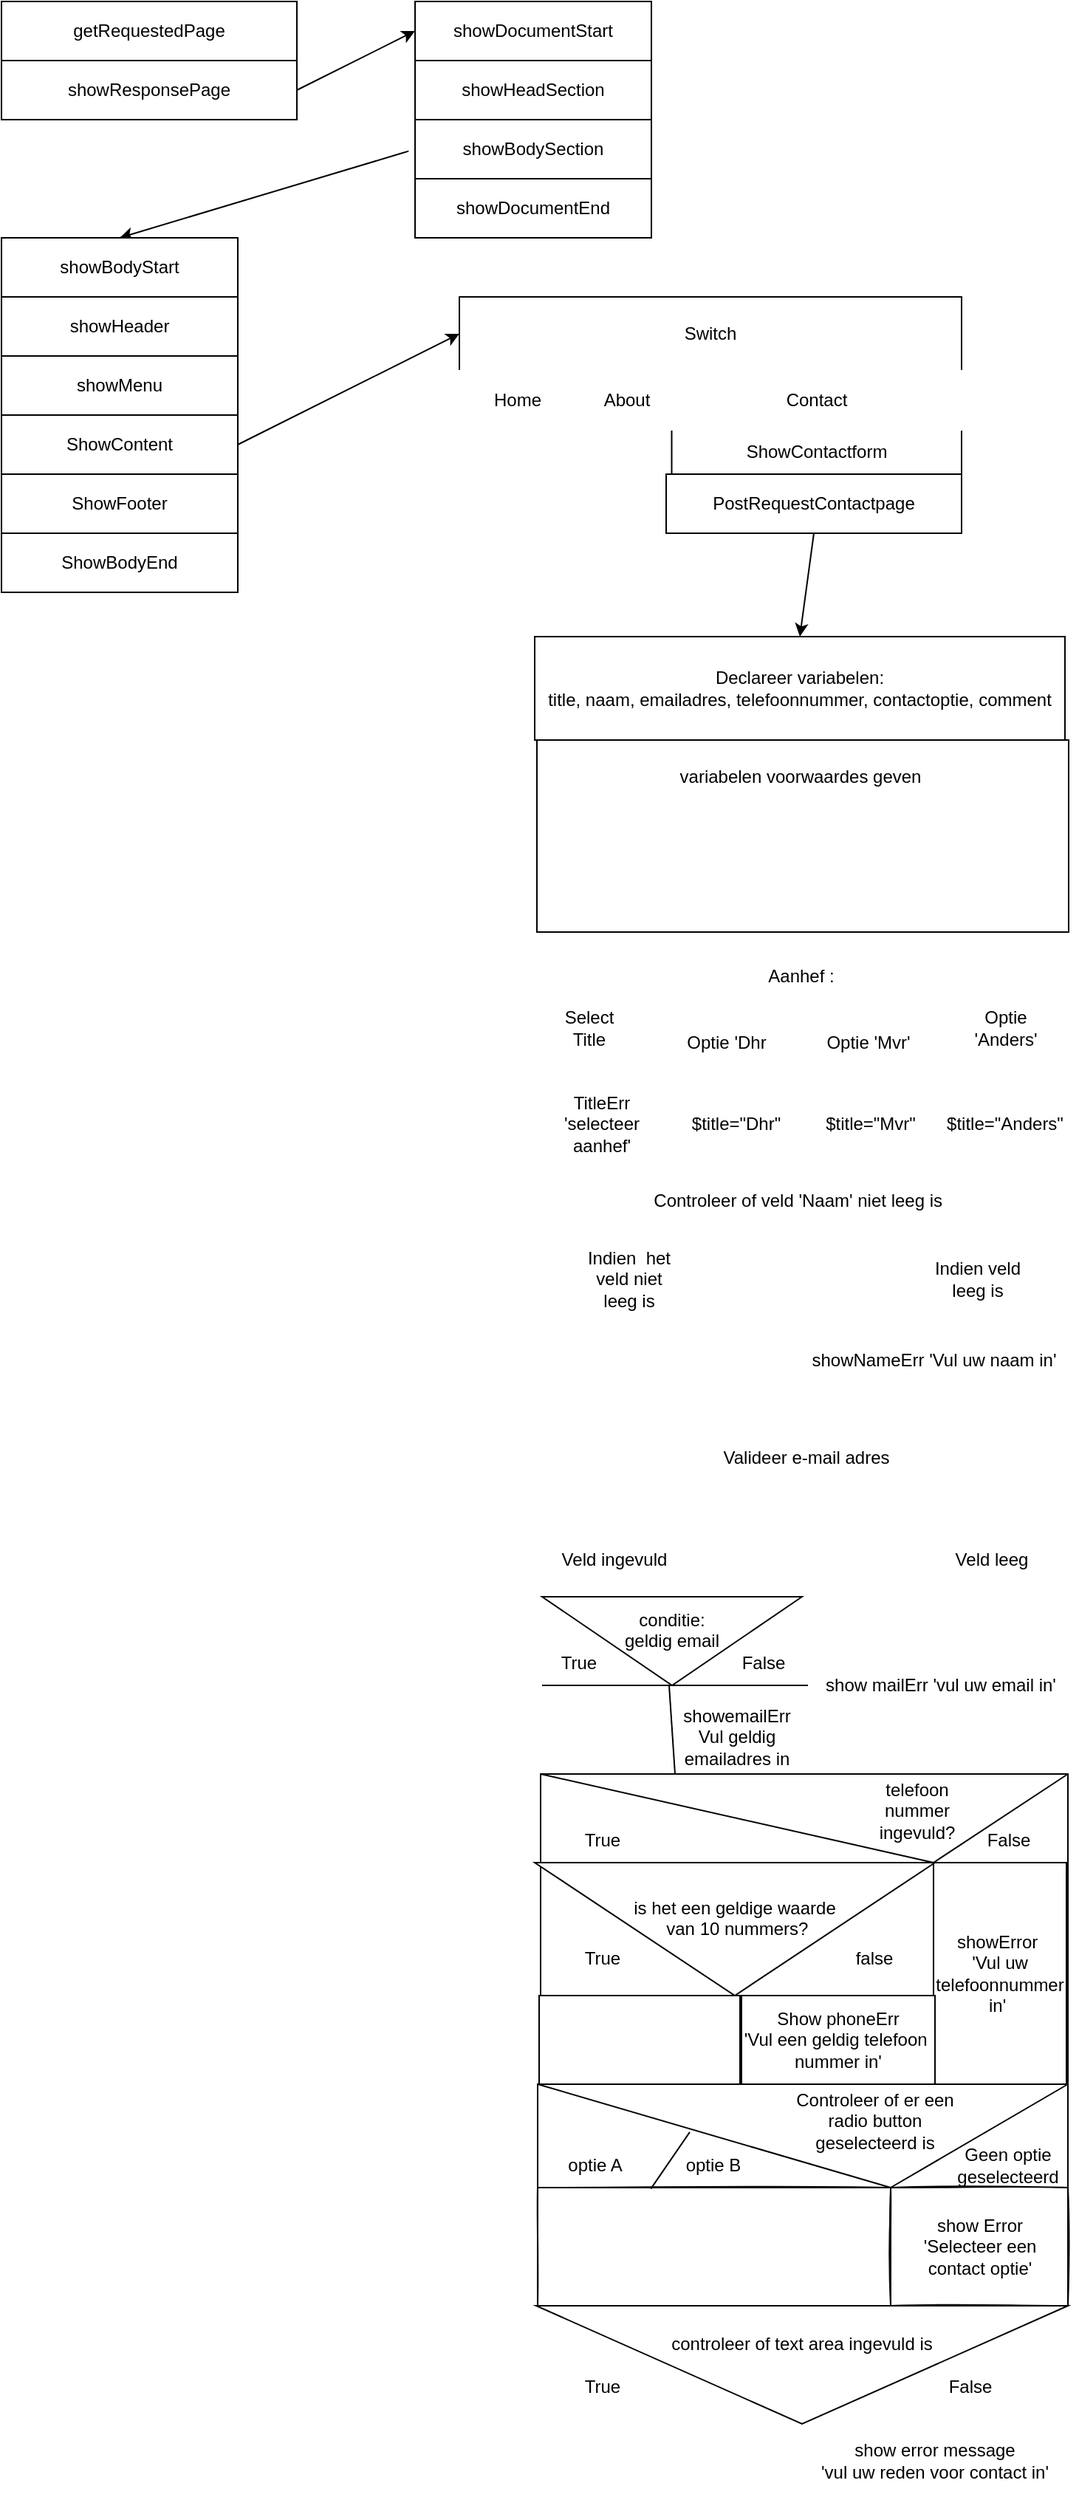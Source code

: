 <mxfile>
    <diagram id="DZi1uJbbmgiSh4G_eWgV" name="Page-1">
        <mxGraphModel dx="832" dy="576" grid="1" gridSize="10" guides="1" tooltips="1" connect="1" arrows="1" fold="1" page="1" pageScale="1" pageWidth="850" pageHeight="1100" math="0" shadow="0">
            <root>
                <mxCell id="0"/>
                <mxCell id="1" parent="0"/>
                <mxCell id="2" value="getRequestedPage" style="rounded=0;whiteSpace=wrap;html=1;" parent="1" vertex="1">
                    <mxGeometry x="40" y="40" width="200" height="40" as="geometry"/>
                </mxCell>
                <mxCell id="3" value="showResponsePage" style="rounded=0;whiteSpace=wrap;html=1;" parent="1" vertex="1">
                    <mxGeometry x="40" y="80" width="200" height="40" as="geometry"/>
                </mxCell>
                <mxCell id="4" value="" style="endArrow=classic;html=1;exitX=1;exitY=0.5;exitDx=0;exitDy=0;entryX=0;entryY=0.5;entryDx=0;entryDy=0;" parent="1" source="3" target="5" edge="1">
                    <mxGeometry width="50" height="50" relative="1" as="geometry">
                        <mxPoint x="360" y="320" as="sourcePoint"/>
                        <mxPoint x="360" y="60" as="targetPoint"/>
                    </mxGeometry>
                </mxCell>
                <mxCell id="5" value="showDocumentStart" style="rounded=0;whiteSpace=wrap;html=1;" parent="1" vertex="1">
                    <mxGeometry x="320" y="40" width="160" height="40" as="geometry"/>
                </mxCell>
                <mxCell id="6" value="showHeadSection" style="rounded=0;whiteSpace=wrap;html=1;" parent="1" vertex="1">
                    <mxGeometry x="320" y="80" width="160" height="40" as="geometry"/>
                </mxCell>
                <mxCell id="7" value="showBodySection" style="rounded=0;whiteSpace=wrap;html=1;" parent="1" vertex="1">
                    <mxGeometry x="320" y="120" width="160" height="40" as="geometry"/>
                </mxCell>
                <mxCell id="8" value="showDocumentEnd" style="rounded=0;whiteSpace=wrap;html=1;" parent="1" vertex="1">
                    <mxGeometry x="320" y="160" width="160" height="40" as="geometry"/>
                </mxCell>
                <mxCell id="9" value="" style="endArrow=classic;html=1;entryX=0.5;entryY=0;entryDx=0;entryDy=0;" parent="1" target="10" edge="1">
                    <mxGeometry width="50" height="50" relative="1" as="geometry">
                        <mxPoint x="120" y="200" as="sourcePoint"/>
                        <mxPoint x="410" y="270" as="targetPoint"/>
                        <Array as="points">
                            <mxPoint x="320" y="140"/>
                        </Array>
                    </mxGeometry>
                </mxCell>
                <mxCell id="10" value="showBodyStart" style="rounded=0;whiteSpace=wrap;html=1;" parent="1" vertex="1">
                    <mxGeometry x="40" y="200" width="160" height="40" as="geometry"/>
                </mxCell>
                <mxCell id="11" value="showHeader" style="rounded=0;whiteSpace=wrap;html=1;" parent="1" vertex="1">
                    <mxGeometry x="40" y="240" width="160" height="40" as="geometry"/>
                </mxCell>
                <mxCell id="12" value="showMenu" style="rounded=0;whiteSpace=wrap;html=1;" parent="1" vertex="1">
                    <mxGeometry x="40" y="280" width="160" height="40" as="geometry"/>
                </mxCell>
                <mxCell id="13" value="ShowContent" style="rounded=0;whiteSpace=wrap;html=1;" parent="1" vertex="1">
                    <mxGeometry x="40" y="320" width="160" height="40" as="geometry"/>
                </mxCell>
                <mxCell id="14" value="ShowFooter" style="rounded=0;whiteSpace=wrap;html=1;" parent="1" vertex="1">
                    <mxGeometry x="40" y="360" width="160" height="40" as="geometry"/>
                </mxCell>
                <mxCell id="15" value="ShowBodyEnd" style="rounded=0;whiteSpace=wrap;html=1;" parent="1" vertex="1">
                    <mxGeometry x="40" y="400" width="160" height="40" as="geometry"/>
                </mxCell>
                <mxCell id="16" value="" style="endArrow=classic;html=1;exitX=1;exitY=0.5;exitDx=0;exitDy=0;entryX=0;entryY=0.5;entryDx=0;entryDy=0;" parent="1" source="13" target="17" edge="1">
                    <mxGeometry width="50" height="50" relative="1" as="geometry">
                        <mxPoint x="360" y="320" as="sourcePoint"/>
                        <mxPoint x="410" y="270" as="targetPoint"/>
                    </mxGeometry>
                </mxCell>
                <mxCell id="17" value="Switch" style="rounded=0;whiteSpace=wrap;html=1;" parent="1" vertex="1">
                    <mxGeometry x="350" y="240" width="340" height="50" as="geometry"/>
                </mxCell>
                <mxCell id="34" value="ShowContactform" style="rounded=0;whiteSpace=wrap;html=1;" parent="1" vertex="1">
                    <mxGeometry x="493.75" y="330" width="196.25" height="30" as="geometry"/>
                </mxCell>
                <mxCell id="35" value="PostRequestContactpage" style="rounded=0;whiteSpace=wrap;html=1;" parent="1" vertex="1">
                    <mxGeometry x="490" y="360" width="200" height="40" as="geometry"/>
                </mxCell>
                <mxCell id="36" value="" style="endArrow=classic;html=1;exitX=0.5;exitY=1;exitDx=0;exitDy=0;entryX=0.5;entryY=0;entryDx=0;entryDy=0;" parent="1" source="35" target="206" edge="1">
                    <mxGeometry width="50" height="50" relative="1" as="geometry">
                        <mxPoint x="641.25" y="461" as="sourcePoint"/>
                        <mxPoint x="520" y="460" as="targetPoint"/>
                    </mxGeometry>
                </mxCell>
                <mxCell id="75" value="" style="html=1;labelBorderColor=default;align=center;verticalAlign=middle;whiteSpace=wrap;strokeColor=#FFFFFF;" parent="1" vertex="1">
                    <mxGeometry x="404" y="670" width="360" height="100" as="geometry"/>
                </mxCell>
                <mxCell id="77" value="Optie 'Dhr" style="text;strokeColor=#FFFFFF;align=center;fillColor=none;html=1;verticalAlign=middle;whiteSpace=wrap;rounded=0;labelBorderColor=none;opacity=0;" parent="1" vertex="1">
                    <mxGeometry x="501" y="730" width="60" height="30" as="geometry"/>
                </mxCell>
                <mxCell id="78" value="Optie 'Mvr'" style="text;strokeColor=#FFFFFF;align=center;fillColor=none;html=1;verticalAlign=middle;whiteSpace=wrap;rounded=0;labelBorderColor=none;opacity=0;" parent="1" vertex="1">
                    <mxGeometry x="597" y="730" width="60" height="30" as="geometry"/>
                </mxCell>
                <mxCell id="79" value="" style="edgeStyle=none;html=1;strokeColor=#FFFFFF;" parent="1" target="82" edge="1">
                    <mxGeometry relative="1" as="geometry">
                        <mxPoint x="581.312" y="830" as="sourcePoint"/>
                    </mxGeometry>
                </mxCell>
                <mxCell id="81" value="" style="rounded=0;whiteSpace=wrap;html=1;labelBorderColor=default;strokeColor=#FFFFFF;" parent="1" vertex="1">
                    <mxGeometry x="401" y="830" width="361" height="100" as="geometry"/>
                </mxCell>
                <mxCell id="82" value="&lt;font style=&quot;font-size: 12px;&quot;&gt;Controleer of veld&lt;/font&gt;&amp;nbsp;'Naam' niet leeg is&amp;nbsp;&lt;br&gt;" style="triangle;whiteSpace=wrap;html=1;labelBorderColor=none;strokeColor=#FFFFFF;direction=south;spacingTop=-57;" parent="1" vertex="1">
                    <mxGeometry x="401" y="830" width="360" height="100" as="geometry"/>
                </mxCell>
                <mxCell id="83" value="Indien&amp;nbsp; het veld niet leeg is" style="text;strokeColor=#FFFFFF;align=center;fillColor=none;html=1;verticalAlign=middle;whiteSpace=wrap;rounded=0;labelBorderColor=none;fontSize=12;opacity=0;" parent="1" vertex="1">
                    <mxGeometry x="429" y="887.5" width="72" height="35" as="geometry"/>
                </mxCell>
                <mxCell id="84" value="Indien veld leeg is" style="text;strokeColor=#FFFFFF;align=center;fillColor=none;html=1;verticalAlign=middle;whiteSpace=wrap;rounded=0;labelBorderColor=none;fontSize=12;opacity=0;" parent="1" vertex="1">
                    <mxGeometry x="661" y="880" width="80" height="50" as="geometry"/>
                </mxCell>
                <mxCell id="85" value="" style="rounded=0;whiteSpace=wrap;html=1;labelBorderColor=none;strokeColor=#FFFFFF;fontSize=12;" parent="1" vertex="1">
                    <mxGeometry x="401" y="930" width="181" height="60" as="geometry"/>
                </mxCell>
                <mxCell id="87" value="" style="rounded=0;whiteSpace=wrap;html=1;labelBorderColor=default;strokeColor=#FFFFFF;fontSize=12;" parent="1" vertex="1">
                    <mxGeometry x="407" y="990" width="361" height="130" as="geometry"/>
                </mxCell>
                <mxCell id="88" value="Valideer e-mail adres" style="triangle;whiteSpace=wrap;html=1;labelBorderColor=none;strokeColor=#FFFFFF;fontSize=12;direction=south;spacingTop=-59;" parent="1" vertex="1">
                    <mxGeometry x="405" y="990" width="360" height="130" as="geometry"/>
                </mxCell>
                <mxCell id="89" value="Veld ingevuld" style="text;strokeColor=#FFFFFF;align=center;fillColor=none;html=1;verticalAlign=middle;whiteSpace=wrap;rounded=0;labelBorderColor=none;fontSize=12;opacity=0;" parent="1" vertex="1">
                    <mxGeometry x="406" y="1070" width="98" height="50" as="geometry"/>
                </mxCell>
                <mxCell id="90" value="Veld leeg" style="text;strokeColor=#FFFFFF;align=center;fillColor=none;html=1;verticalAlign=middle;whiteSpace=wrap;rounded=0;labelBorderColor=none;fontSize=12;opacity=0;" parent="1" vertex="1">
                    <mxGeometry x="654" y="1070" width="113" height="50" as="geometry"/>
                </mxCell>
                <mxCell id="91" value="" style="rounded=0;whiteSpace=wrap;html=1;labelBorderColor=none;strokeColor=#FFFFFF;fontSize=12;" parent="1" vertex="1">
                    <mxGeometry x="406" y="1120" width="180" height="120" as="geometry"/>
                </mxCell>
                <mxCell id="92" value="show mailErr 'vul uw email in'" style="rounded=0;whiteSpace=wrap;html=1;labelBorderColor=none;strokeColor=#FFFFFF;fontSize=12;" parent="1" vertex="1">
                    <mxGeometry x="586" y="1120" width="180" height="120" as="geometry"/>
                </mxCell>
                <mxCell id="95" value="Bevat 10 getallen" style="text;strokeColor=#FFFFFF;align=center;fillColor=none;html=1;verticalAlign=middle;whiteSpace=wrap;rounded=0;labelBorderColor=none;fontSize=12;opacity=0;" parent="1" vertex="1">
                    <mxGeometry x="405" y="1420" width="60" height="30" as="geometry"/>
                </mxCell>
                <mxCell id="104" value="" style="rounded=0;whiteSpace=wrap;html=1;labelBorderColor=none;strokeColor=#FFFFFF;fontSize=12;" parent="1" vertex="1">
                    <mxGeometry x="403" y="1600" width="360" height="80" as="geometry"/>
                </mxCell>
                <mxCell id="105" value="" style="rounded=0;whiteSpace=wrap;html=1;labelBorderColor=none;strokeColor=#FFFFFF;fontSize=12;" parent="1" vertex="1">
                    <mxGeometry x="403" y="1680" width="360" height="50" as="geometry"/>
                </mxCell>
                <mxCell id="107" value="" style="rounded=0;whiteSpace=wrap;html=1;strokeColor=#FFFFFF;" parent="1" vertex="1">
                    <mxGeometry x="403" y="1680" width="179" height="50" as="geometry"/>
                </mxCell>
                <mxCell id="117" value="Aanhef :" style="triangle;whiteSpace=wrap;html=1;strokeColor=#FFFFFF;direction=south;" parent="1" vertex="1">
                    <mxGeometry x="404" y="670" width="355" height="60" as="geometry"/>
                </mxCell>
                <mxCell id="122" value="" style="endArrow=none;html=1;strokeColor=#FFFFFF;entryX=0.5;entryY=1;entryDx=0;entryDy=0;" parent="1" target="117" edge="1">
                    <mxGeometry width="50" height="50" relative="1" as="geometry">
                        <mxPoint x="492" y="770" as="sourcePoint"/>
                        <mxPoint x="622" y="800" as="targetPoint"/>
                    </mxGeometry>
                </mxCell>
                <mxCell id="123" value="" style="endArrow=none;html=1;strokeColor=#FFFFFF;entryX=1;entryY=0.5;entryDx=0;entryDy=0;" parent="1" target="117" edge="1">
                    <mxGeometry width="50" height="50" relative="1" as="geometry">
                        <mxPoint x="582" y="770" as="sourcePoint"/>
                        <mxPoint x="622" y="800" as="targetPoint"/>
                    </mxGeometry>
                </mxCell>
                <mxCell id="124" value="" style="endArrow=none;html=1;strokeColor=#FFFFFF;entryX=0.5;entryY=0;entryDx=0;entryDy=0;exitX=0.75;exitY=1;exitDx=0;exitDy=0;" parent="1" source="75" target="117" edge="1">
                    <mxGeometry width="50" height="50" relative="1" as="geometry">
                        <mxPoint x="572" y="850" as="sourcePoint"/>
                        <mxPoint x="622" y="800" as="targetPoint"/>
                    </mxGeometry>
                </mxCell>
                <mxCell id="125" value="TitleErr&lt;br&gt;'selecteer aanhef'" style="rounded=0;whiteSpace=wrap;html=1;strokeColor=#FFFFFF;" parent="1" vertex="1">
                    <mxGeometry x="401" y="770" width="91" height="60" as="geometry"/>
                </mxCell>
                <mxCell id="126" value="$title=&quot;Dhr&quot;" style="rounded=0;whiteSpace=wrap;html=1;strokeColor=#FFFFFF;" parent="1" vertex="1">
                    <mxGeometry x="492" y="770" width="91" height="60" as="geometry"/>
                </mxCell>
                <mxCell id="127" value="$title=&quot;Mvr&quot;" style="rounded=0;whiteSpace=wrap;html=1;strokeColor=#FFFFFF;" parent="1" vertex="1">
                    <mxGeometry x="583" y="770" width="91" height="60" as="geometry"/>
                </mxCell>
                <mxCell id="128" value="$title=&quot;Anders&quot;" style="rounded=0;whiteSpace=wrap;html=1;strokeColor=#FFFFFF;" parent="1" vertex="1">
                    <mxGeometry x="674" y="770" width="91" height="60" as="geometry"/>
                </mxCell>
                <mxCell id="129" value="Select&lt;br&gt;Title" style="text;strokeColor=none;align=center;fillColor=none;html=1;verticalAlign=middle;whiteSpace=wrap;rounded=0;opacity=0;" parent="1" vertex="1">
                    <mxGeometry x="408" y="720" width="60" height="30" as="geometry"/>
                </mxCell>
                <mxCell id="130" value="Optie&lt;br&gt;'Anders'" style="text;strokeColor=none;align=center;fillColor=none;html=1;verticalAlign=middle;whiteSpace=wrap;rounded=0;opacity=0;" parent="1" vertex="1">
                    <mxGeometry x="689.5" y="720" width="60" height="30" as="geometry"/>
                </mxCell>
                <mxCell id="131" value="showNameErr 'Vul uw naam in'" style="rounded=0;whiteSpace=wrap;html=1;strokeColor=#FFFFFF;" parent="1" vertex="1">
                    <mxGeometry x="581" y="930" width="181" height="60" as="geometry"/>
                </mxCell>
                <mxCell id="133" value="Home" style="rounded=0;whiteSpace=wrap;html=1;strokeColor=#FFFFFF;" parent="1" vertex="1">
                    <mxGeometry x="349" y="290" width="81" height="40" as="geometry"/>
                </mxCell>
                <mxCell id="134" value="About" style="rounded=0;whiteSpace=wrap;html=1;strokeColor=#FFFFFF;" parent="1" vertex="1">
                    <mxGeometry x="430" y="290" width="67" height="40" as="geometry"/>
                </mxCell>
                <mxCell id="135" value="Contact" style="rounded=0;whiteSpace=wrap;html=1;strokeColor=#FFFFFF;" parent="1" vertex="1">
                    <mxGeometry x="493.75" y="290" width="196.25" height="40" as="geometry"/>
                </mxCell>
                <mxCell id="139" value="conditie:&lt;br&gt;geldig email&lt;br&gt;&lt;br&gt;" style="triangle;whiteSpace=wrap;html=1;direction=south;" parent="1" vertex="1">
                    <mxGeometry x="406" y="1120" width="176" height="60" as="geometry"/>
                </mxCell>
                <mxCell id="144" value="" style="endArrow=none;html=1;exitX=0;exitY=0.5;exitDx=0;exitDy=0;entryX=1;entryY=0.5;entryDx=0;entryDy=0;" parent="1" source="91" target="91" edge="1">
                    <mxGeometry width="50" height="50" relative="1" as="geometry">
                        <mxPoint x="572" y="1130" as="sourcePoint"/>
                        <mxPoint x="622" y="1080" as="targetPoint"/>
                    </mxGeometry>
                </mxCell>
                <mxCell id="145" value="True" style="text;strokeColor=none;align=center;fillColor=none;html=1;verticalAlign=middle;whiteSpace=wrap;rounded=0;opacity=0;" parent="1" vertex="1">
                    <mxGeometry x="401" y="1150" width="60" height="30" as="geometry"/>
                </mxCell>
                <mxCell id="146" value="False" style="text;strokeColor=none;align=center;fillColor=none;html=1;verticalAlign=middle;whiteSpace=wrap;rounded=0;opacity=0;" parent="1" vertex="1">
                    <mxGeometry x="526" y="1150" width="60" height="30" as="geometry"/>
                </mxCell>
                <mxCell id="148" value="" style="endArrow=none;html=1;entryX=0.5;entryY=1;entryDx=0;entryDy=0;" parent="1" target="91" edge="1">
                    <mxGeometry width="50" height="50" relative="1" as="geometry">
                        <mxPoint x="492" y="1180" as="sourcePoint"/>
                        <mxPoint x="492" y="1220" as="targetPoint"/>
                    </mxGeometry>
                </mxCell>
                <mxCell id="150" value="showemailErr&lt;br&gt;Vul geldig emailadres in" style="text;strokeColor=none;align=center;fillColor=none;html=1;verticalAlign=middle;whiteSpace=wrap;rounded=0;opacity=0;" parent="1" vertex="1">
                    <mxGeometry x="507.5" y="1200" width="60" height="30" as="geometry"/>
                </mxCell>
                <mxCell id="151" value="" style="rounded=0;whiteSpace=wrap;html=1;" parent="1" vertex="1">
                    <mxGeometry x="405" y="1240" width="357" height="210" as="geometry"/>
                </mxCell>
                <mxCell id="155" value="showError&amp;nbsp;&lt;br&gt;'Vul uw telefoonnummer in'&amp;nbsp;" style="rounded=0;whiteSpace=wrap;html=1;" parent="1" vertex="1">
                    <mxGeometry x="671" y="1300" width="90" height="150" as="geometry"/>
                </mxCell>
                <mxCell id="156" value="True" style="text;strokeColor=none;align=center;fillColor=none;html=1;verticalAlign=middle;whiteSpace=wrap;rounded=0;opacity=0;" parent="1" vertex="1">
                    <mxGeometry x="416.5" y="1270" width="60" height="30" as="geometry"/>
                </mxCell>
                <mxCell id="157" value="False" style="text;strokeColor=none;align=center;fillColor=none;html=1;verticalAlign=middle;whiteSpace=wrap;rounded=0;opacity=0;" parent="1" vertex="1">
                    <mxGeometry x="692" y="1270" width="60" height="30" as="geometry"/>
                </mxCell>
                <mxCell id="158" value="" style="endArrow=none;html=1;exitX=0;exitY=0;exitDx=0;exitDy=0;entryX=0;entryY=0;entryDx=0;entryDy=0;" parent="1" source="151" target="155" edge="1">
                    <mxGeometry width="50" height="50" relative="1" as="geometry">
                        <mxPoint x="552" y="1500" as="sourcePoint"/>
                        <mxPoint x="602" y="1450" as="targetPoint"/>
                    </mxGeometry>
                </mxCell>
                <mxCell id="159" value="" style="endArrow=none;html=1;exitX=0;exitY=0;exitDx=0;exitDy=0;entryX=1;entryY=0;entryDx=0;entryDy=0;" parent="1" source="155" target="151" edge="1">
                    <mxGeometry width="50" height="50" relative="1" as="geometry">
                        <mxPoint x="552" y="1500" as="sourcePoint"/>
                        <mxPoint x="602" y="1450" as="targetPoint"/>
                    </mxGeometry>
                </mxCell>
                <mxCell id="160" value="telefoon nummer ingevuld?" style="text;strokeColor=none;align=center;fillColor=none;html=1;verticalAlign=middle;whiteSpace=wrap;rounded=0;opacity=0;" parent="1" vertex="1">
                    <mxGeometry x="629.5" y="1250" width="60" height="30" as="geometry"/>
                </mxCell>
                <mxCell id="163" value="is het een geldige waarde&lt;br&gt;&amp;nbsp;van 10 nummers?&lt;br&gt;&lt;br&gt;" style="triangle;whiteSpace=wrap;html=1;direction=south;" parent="1" vertex="1">
                    <mxGeometry x="401" y="1300" width="271" height="90" as="geometry"/>
                </mxCell>
                <mxCell id="167" value="false" style="text;strokeColor=none;align=center;fillColor=none;html=1;verticalAlign=middle;whiteSpace=wrap;rounded=0;opacity=0;" parent="1" vertex="1">
                    <mxGeometry x="601" y="1350" width="60" height="30" as="geometry"/>
                </mxCell>
                <mxCell id="168" value="True" style="text;strokeColor=none;align=center;fillColor=none;html=1;verticalAlign=middle;whiteSpace=wrap;rounded=0;opacity=0;" parent="1" vertex="1">
                    <mxGeometry x="416.5" y="1350" width="60" height="30" as="geometry"/>
                </mxCell>
                <mxCell id="170" value="" style="rounded=0;whiteSpace=wrap;html=1;" parent="1" vertex="1">
                    <mxGeometry x="404" y="1390" width="136" height="60" as="geometry"/>
                </mxCell>
                <mxCell id="181" value="Show phoneErr&lt;br&gt;'Vul een geldig telefoon&amp;nbsp;&lt;br&gt;nummer in'" style="rounded=0;whiteSpace=wrap;html=1;" parent="1" vertex="1">
                    <mxGeometry x="541" y="1390" width="131" height="60" as="geometry"/>
                </mxCell>
                <mxCell id="182" value="" style="rounded=0;whiteSpace=wrap;html=1;" parent="1" vertex="1">
                    <mxGeometry x="403" y="1450" width="359" height="150" as="geometry"/>
                </mxCell>
                <mxCell id="188" value="" style="rounded=0;whiteSpace=wrap;html=1;sketch=1;" parent="1" vertex="1">
                    <mxGeometry x="403" y="1520" width="239" height="80" as="geometry"/>
                </mxCell>
                <mxCell id="189" value="" style="rounded=0;whiteSpace=wrap;html=1;sketch=1;" parent="1" vertex="1">
                    <mxGeometry x="642" y="1520" width="120" height="80" as="geometry"/>
                </mxCell>
                <mxCell id="190" value="" style="endArrow=none;html=1;entryX=1;entryY=0;entryDx=0;entryDy=0;exitX=0;exitY=0;exitDx=0;exitDy=0;" parent="1" source="189" target="182" edge="1">
                    <mxGeometry width="50" height="50" relative="1" as="geometry">
                        <mxPoint x="652" y="1470" as="sourcePoint"/>
                        <mxPoint x="702" y="1420" as="targetPoint"/>
                    </mxGeometry>
                </mxCell>
                <mxCell id="191" value="" style="endArrow=none;html=1;exitX=0;exitY=0;exitDx=0;exitDy=0;entryX=0;entryY=0;entryDx=0;entryDy=0;" parent="1" source="182" target="189" edge="1">
                    <mxGeometry width="50" height="50" relative="1" as="geometry">
                        <mxPoint x="652" y="1470" as="sourcePoint"/>
                        <mxPoint x="702" y="1420" as="targetPoint"/>
                    </mxGeometry>
                </mxCell>
                <mxCell id="192" value="Controleer of er een radio button geselecteerd is" style="text;html=1;strokeColor=none;fillColor=none;align=center;verticalAlign=middle;whiteSpace=wrap;rounded=0;sketch=1;opacity=0;" parent="1" vertex="1">
                    <mxGeometry x="570.5" y="1460" width="121" height="30" as="geometry"/>
                </mxCell>
                <mxCell id="193" value="optie A" style="text;html=1;strokeColor=none;fillColor=none;align=center;verticalAlign=middle;whiteSpace=wrap;rounded=0;sketch=1;opacity=0;" parent="1" vertex="1">
                    <mxGeometry x="412" y="1490" width="60" height="30" as="geometry"/>
                </mxCell>
                <mxCell id="194" value="optie B" style="text;html=1;strokeColor=none;fillColor=none;align=center;verticalAlign=middle;whiteSpace=wrap;rounded=0;sketch=1;opacity=0;" parent="1" vertex="1">
                    <mxGeometry x="492" y="1490" width="60" height="30" as="geometry"/>
                </mxCell>
                <mxCell id="195" value="" style="endArrow=none;html=1;exitX=1.127;exitY=1.027;exitDx=0;exitDy=0;exitPerimeter=0;entryX=0.233;entryY=-0.253;entryDx=0;entryDy=0;entryPerimeter=0;" parent="1" source="193" target="194" edge="1">
                    <mxGeometry width="50" height="50" relative="1" as="geometry">
                        <mxPoint x="652" y="1440" as="sourcePoint"/>
                        <mxPoint x="492" y="1470" as="targetPoint"/>
                    </mxGeometry>
                </mxCell>
                <mxCell id="196" value="Geen optie geselecteerd" style="text;html=1;strokeColor=none;fillColor=none;align=center;verticalAlign=middle;whiteSpace=wrap;rounded=0;sketch=1;opacity=0;" parent="1" vertex="1">
                    <mxGeometry x="681" y="1490" width="81" height="30" as="geometry"/>
                </mxCell>
                <mxCell id="197" value="show Error&lt;br&gt;'Selecteer een &lt;br&gt;contact optie'" style="text;html=1;strokeColor=none;fillColor=none;align=center;verticalAlign=middle;whiteSpace=wrap;rounded=0;sketch=1;opacity=0;" parent="1" vertex="1">
                    <mxGeometry x="643" y="1545" width="119" height="30" as="geometry"/>
                </mxCell>
                <mxCell id="198" value="controleer of text area ingevuld is&lt;br&gt;&lt;br&gt;&lt;br&gt;" style="triangle;whiteSpace=wrap;html=1;direction=south;" parent="1" vertex="1">
                    <mxGeometry x="402" y="1600" width="360" height="80" as="geometry"/>
                </mxCell>
                <mxCell id="199" value="True" style="text;html=1;strokeColor=none;fillColor=none;align=center;verticalAlign=middle;whiteSpace=wrap;rounded=0;sketch=1;opacity=0;" parent="1" vertex="1">
                    <mxGeometry x="416.5" y="1640" width="60" height="30" as="geometry"/>
                </mxCell>
                <mxCell id="200" value="False" style="text;html=1;strokeColor=none;fillColor=none;align=center;verticalAlign=middle;whiteSpace=wrap;rounded=0;sketch=1;opacity=0;" parent="1" vertex="1">
                    <mxGeometry x="665.75" y="1640" width="60" height="30" as="geometry"/>
                </mxCell>
                <mxCell id="201" value="show error message&lt;br&gt;'vul uw reden voor contact in'" style="text;html=1;strokeColor=none;fillColor=none;align=center;verticalAlign=middle;whiteSpace=wrap;rounded=0;sketch=1;opacity=0;" parent="1" vertex="1">
                    <mxGeometry x="586.5" y="1690" width="170" height="30" as="geometry"/>
                </mxCell>
                <mxCell id="205" value="" style="rounded=0;whiteSpace=wrap;html=1;" parent="1" vertex="1">
                    <mxGeometry x="402.5" y="540" width="360" height="130" as="geometry"/>
                </mxCell>
                <mxCell id="206" value="Declareer variabelen:&lt;br&gt;title, naam, emailadres, telefoonnummer, contactoptie, comment" style="rounded=0;whiteSpace=wrap;html=1;" parent="1" vertex="1">
                    <mxGeometry x="401" y="470" width="359" height="70" as="geometry"/>
                </mxCell>
                <mxCell id="207" value="variabelen voorwaardes geven" style="text;strokeColor=none;align=center;fillColor=none;html=1;verticalAlign=middle;whiteSpace=wrap;rounded=0;sketch=0;" parent="1" vertex="1">
                    <mxGeometry x="471" y="550" width="220" height="30" as="geometry"/>
                </mxCell>
            </root>
        </mxGraphModel>
    </diagram>
</mxfile>